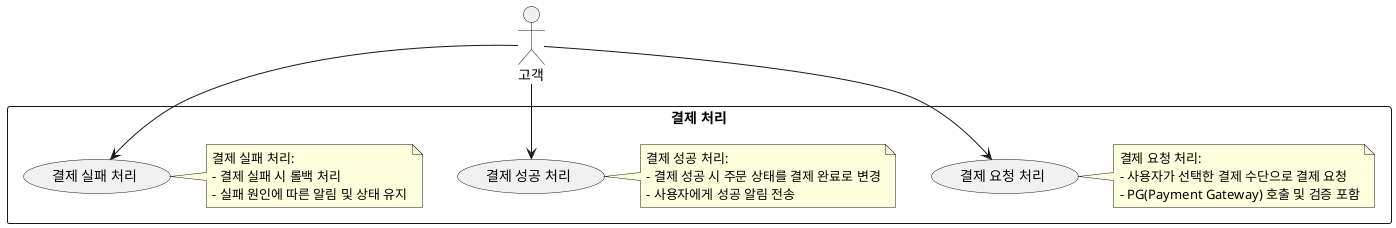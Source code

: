 @startuml
actor "고객" as Customer

rectangle "결제 처리" {
  usecase "결제 요청 처리" as UC1
  note right of UC1
  결제 요청 처리:
  - 사용자가 선택한 결제 수단으로 결제 요청
  - PG(Payment Gateway) 호출 및 검증 포함
  end note

  usecase "결제 성공 처리" as UC2
  note right of UC2
  결제 성공 처리:
  - 결제 성공 시 주문 상태를 결제 완료로 변경
  - 사용자에게 성공 알림 전송
  end note

  usecase "결제 실패 처리" as UC3
  note right of UC3
  결제 실패 처리:
  - 결제 실패 시 롤백 처리
  - 실패 원인에 따른 알림 및 상태 유지
  end note
}

Customer --> UC1
Customer --> UC2
Customer --> UC3

@enduml
